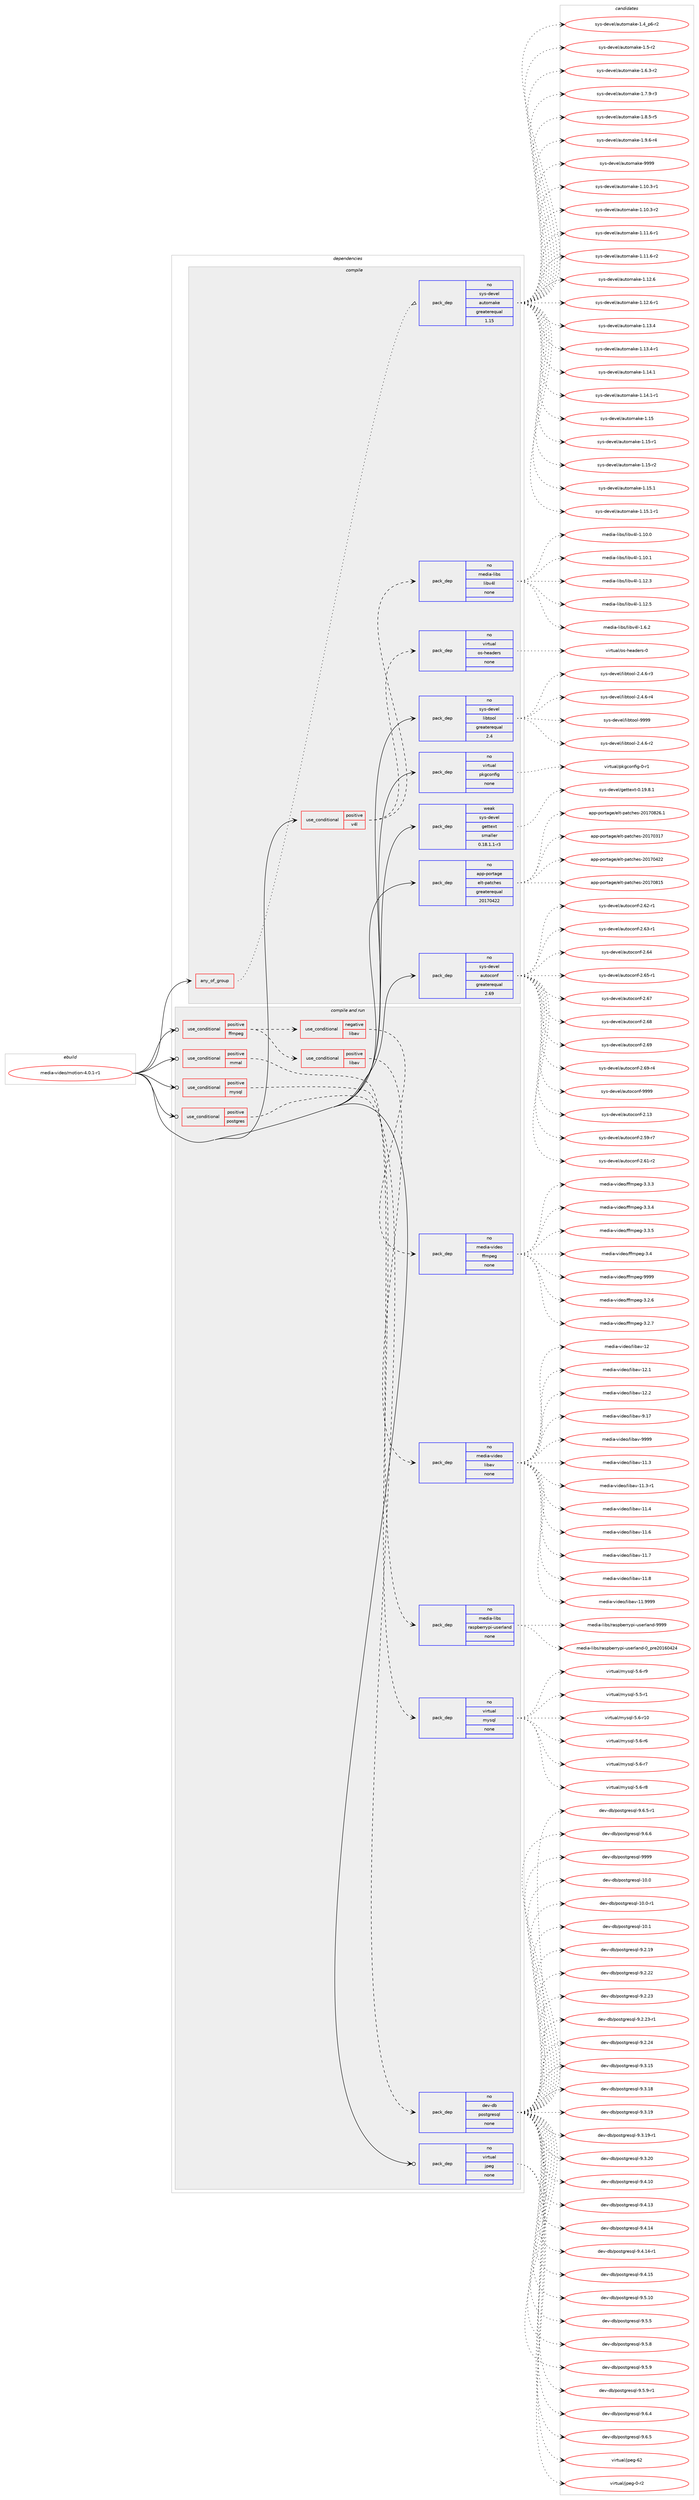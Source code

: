 digraph prolog {

# *************
# Graph options
# *************

newrank=true;
concentrate=true;
compound=true;
graph [rankdir=LR,fontname=Helvetica,fontsize=10,ranksep=1.5];#, ranksep=2.5, nodesep=0.2];
edge  [arrowhead=vee];
node  [fontname=Helvetica,fontsize=10];

# **********
# The ebuild
# **********

subgraph cluster_leftcol {
color=gray;
rank=same;
label=<<i>ebuild</i>>;
id [label="media-video/motion-4.0.1-r1", color=red, width=4, href="../media-video/motion-4.0.1-r1.svg"];
}

# ****************
# The dependencies
# ****************

subgraph cluster_midcol {
color=gray;
label=<<i>dependencies</i>>;
subgraph cluster_compile {
fillcolor="#eeeeee";
style=filled;
label=<<i>compile</i>>;
subgraph any6215 {
dependency394479 [label=<<TABLE BORDER="0" CELLBORDER="1" CELLSPACING="0" CELLPADDING="4"><TR><TD CELLPADDING="10">any_of_group</TD></TR></TABLE>>, shape=none, color=red];subgraph pack290996 {
dependency394480 [label=<<TABLE BORDER="0" CELLBORDER="1" CELLSPACING="0" CELLPADDING="4" WIDTH="220"><TR><TD ROWSPAN="6" CELLPADDING="30">pack_dep</TD></TR><TR><TD WIDTH="110">no</TD></TR><TR><TD>sys-devel</TD></TR><TR><TD>automake</TD></TR><TR><TD>greaterequal</TD></TR><TR><TD>1.15</TD></TR></TABLE>>, shape=none, color=blue];
}
dependency394479:e -> dependency394480:w [weight=20,style="dotted",arrowhead="oinv"];
}
id:e -> dependency394479:w [weight=20,style="solid",arrowhead="vee"];
subgraph cond97093 {
dependency394481 [label=<<TABLE BORDER="0" CELLBORDER="1" CELLSPACING="0" CELLPADDING="4"><TR><TD ROWSPAN="3" CELLPADDING="10">use_conditional</TD></TR><TR><TD>positive</TD></TR><TR><TD>v4l</TD></TR></TABLE>>, shape=none, color=red];
subgraph pack290997 {
dependency394482 [label=<<TABLE BORDER="0" CELLBORDER="1" CELLSPACING="0" CELLPADDING="4" WIDTH="220"><TR><TD ROWSPAN="6" CELLPADDING="30">pack_dep</TD></TR><TR><TD WIDTH="110">no</TD></TR><TR><TD>virtual</TD></TR><TR><TD>os-headers</TD></TR><TR><TD>none</TD></TR><TR><TD></TD></TR></TABLE>>, shape=none, color=blue];
}
dependency394481:e -> dependency394482:w [weight=20,style="dashed",arrowhead="vee"];
subgraph pack290998 {
dependency394483 [label=<<TABLE BORDER="0" CELLBORDER="1" CELLSPACING="0" CELLPADDING="4" WIDTH="220"><TR><TD ROWSPAN="6" CELLPADDING="30">pack_dep</TD></TR><TR><TD WIDTH="110">no</TD></TR><TR><TD>media-libs</TD></TR><TR><TD>libv4l</TD></TR><TR><TD>none</TD></TR><TR><TD></TD></TR></TABLE>>, shape=none, color=blue];
}
dependency394481:e -> dependency394483:w [weight=20,style="dashed",arrowhead="vee"];
}
id:e -> dependency394481:w [weight=20,style="solid",arrowhead="vee"];
subgraph pack290999 {
dependency394484 [label=<<TABLE BORDER="0" CELLBORDER="1" CELLSPACING="0" CELLPADDING="4" WIDTH="220"><TR><TD ROWSPAN="6" CELLPADDING="30">pack_dep</TD></TR><TR><TD WIDTH="110">no</TD></TR><TR><TD>app-portage</TD></TR><TR><TD>elt-patches</TD></TR><TR><TD>greaterequal</TD></TR><TR><TD>20170422</TD></TR></TABLE>>, shape=none, color=blue];
}
id:e -> dependency394484:w [weight=20,style="solid",arrowhead="vee"];
subgraph pack291000 {
dependency394485 [label=<<TABLE BORDER="0" CELLBORDER="1" CELLSPACING="0" CELLPADDING="4" WIDTH="220"><TR><TD ROWSPAN="6" CELLPADDING="30">pack_dep</TD></TR><TR><TD WIDTH="110">no</TD></TR><TR><TD>sys-devel</TD></TR><TR><TD>autoconf</TD></TR><TR><TD>greaterequal</TD></TR><TR><TD>2.69</TD></TR></TABLE>>, shape=none, color=blue];
}
id:e -> dependency394485:w [weight=20,style="solid",arrowhead="vee"];
subgraph pack291001 {
dependency394486 [label=<<TABLE BORDER="0" CELLBORDER="1" CELLSPACING="0" CELLPADDING="4" WIDTH="220"><TR><TD ROWSPAN="6" CELLPADDING="30">pack_dep</TD></TR><TR><TD WIDTH="110">no</TD></TR><TR><TD>sys-devel</TD></TR><TR><TD>libtool</TD></TR><TR><TD>greaterequal</TD></TR><TR><TD>2.4</TD></TR></TABLE>>, shape=none, color=blue];
}
id:e -> dependency394486:w [weight=20,style="solid",arrowhead="vee"];
subgraph pack291002 {
dependency394487 [label=<<TABLE BORDER="0" CELLBORDER="1" CELLSPACING="0" CELLPADDING="4" WIDTH="220"><TR><TD ROWSPAN="6" CELLPADDING="30">pack_dep</TD></TR><TR><TD WIDTH="110">no</TD></TR><TR><TD>virtual</TD></TR><TR><TD>pkgconfig</TD></TR><TR><TD>none</TD></TR><TR><TD></TD></TR></TABLE>>, shape=none, color=blue];
}
id:e -> dependency394487:w [weight=20,style="solid",arrowhead="vee"];
subgraph pack291003 {
dependency394488 [label=<<TABLE BORDER="0" CELLBORDER="1" CELLSPACING="0" CELLPADDING="4" WIDTH="220"><TR><TD ROWSPAN="6" CELLPADDING="30">pack_dep</TD></TR><TR><TD WIDTH="110">weak</TD></TR><TR><TD>sys-devel</TD></TR><TR><TD>gettext</TD></TR><TR><TD>smaller</TD></TR><TR><TD>0.18.1.1-r3</TD></TR></TABLE>>, shape=none, color=blue];
}
id:e -> dependency394488:w [weight=20,style="solid",arrowhead="vee"];
}
subgraph cluster_compileandrun {
fillcolor="#eeeeee";
style=filled;
label=<<i>compile and run</i>>;
subgraph cond97094 {
dependency394489 [label=<<TABLE BORDER="0" CELLBORDER="1" CELLSPACING="0" CELLPADDING="4"><TR><TD ROWSPAN="3" CELLPADDING="10">use_conditional</TD></TR><TR><TD>positive</TD></TR><TR><TD>ffmpeg</TD></TR></TABLE>>, shape=none, color=red];
subgraph cond97095 {
dependency394490 [label=<<TABLE BORDER="0" CELLBORDER="1" CELLSPACING="0" CELLPADDING="4"><TR><TD ROWSPAN="3" CELLPADDING="10">use_conditional</TD></TR><TR><TD>positive</TD></TR><TR><TD>libav</TD></TR></TABLE>>, shape=none, color=red];
subgraph pack291004 {
dependency394491 [label=<<TABLE BORDER="0" CELLBORDER="1" CELLSPACING="0" CELLPADDING="4" WIDTH="220"><TR><TD ROWSPAN="6" CELLPADDING="30">pack_dep</TD></TR><TR><TD WIDTH="110">no</TD></TR><TR><TD>media-video</TD></TR><TR><TD>libav</TD></TR><TR><TD>none</TD></TR><TR><TD></TD></TR></TABLE>>, shape=none, color=blue];
}
dependency394490:e -> dependency394491:w [weight=20,style="dashed",arrowhead="vee"];
}
dependency394489:e -> dependency394490:w [weight=20,style="dashed",arrowhead="vee"];
subgraph cond97096 {
dependency394492 [label=<<TABLE BORDER="0" CELLBORDER="1" CELLSPACING="0" CELLPADDING="4"><TR><TD ROWSPAN="3" CELLPADDING="10">use_conditional</TD></TR><TR><TD>negative</TD></TR><TR><TD>libav</TD></TR></TABLE>>, shape=none, color=red];
subgraph pack291005 {
dependency394493 [label=<<TABLE BORDER="0" CELLBORDER="1" CELLSPACING="0" CELLPADDING="4" WIDTH="220"><TR><TD ROWSPAN="6" CELLPADDING="30">pack_dep</TD></TR><TR><TD WIDTH="110">no</TD></TR><TR><TD>media-video</TD></TR><TR><TD>ffmpeg</TD></TR><TR><TD>none</TD></TR><TR><TD></TD></TR></TABLE>>, shape=none, color=blue];
}
dependency394492:e -> dependency394493:w [weight=20,style="dashed",arrowhead="vee"];
}
dependency394489:e -> dependency394492:w [weight=20,style="dashed",arrowhead="vee"];
}
id:e -> dependency394489:w [weight=20,style="solid",arrowhead="odotvee"];
subgraph cond97097 {
dependency394494 [label=<<TABLE BORDER="0" CELLBORDER="1" CELLSPACING="0" CELLPADDING="4"><TR><TD ROWSPAN="3" CELLPADDING="10">use_conditional</TD></TR><TR><TD>positive</TD></TR><TR><TD>mmal</TD></TR></TABLE>>, shape=none, color=red];
subgraph pack291006 {
dependency394495 [label=<<TABLE BORDER="0" CELLBORDER="1" CELLSPACING="0" CELLPADDING="4" WIDTH="220"><TR><TD ROWSPAN="6" CELLPADDING="30">pack_dep</TD></TR><TR><TD WIDTH="110">no</TD></TR><TR><TD>media-libs</TD></TR><TR><TD>raspberrypi-userland</TD></TR><TR><TD>none</TD></TR><TR><TD></TD></TR></TABLE>>, shape=none, color=blue];
}
dependency394494:e -> dependency394495:w [weight=20,style="dashed",arrowhead="vee"];
}
id:e -> dependency394494:w [weight=20,style="solid",arrowhead="odotvee"];
subgraph cond97098 {
dependency394496 [label=<<TABLE BORDER="0" CELLBORDER="1" CELLSPACING="0" CELLPADDING="4"><TR><TD ROWSPAN="3" CELLPADDING="10">use_conditional</TD></TR><TR><TD>positive</TD></TR><TR><TD>mysql</TD></TR></TABLE>>, shape=none, color=red];
subgraph pack291007 {
dependency394497 [label=<<TABLE BORDER="0" CELLBORDER="1" CELLSPACING="0" CELLPADDING="4" WIDTH="220"><TR><TD ROWSPAN="6" CELLPADDING="30">pack_dep</TD></TR><TR><TD WIDTH="110">no</TD></TR><TR><TD>virtual</TD></TR><TR><TD>mysql</TD></TR><TR><TD>none</TD></TR><TR><TD></TD></TR></TABLE>>, shape=none, color=blue];
}
dependency394496:e -> dependency394497:w [weight=20,style="dashed",arrowhead="vee"];
}
id:e -> dependency394496:w [weight=20,style="solid",arrowhead="odotvee"];
subgraph cond97099 {
dependency394498 [label=<<TABLE BORDER="0" CELLBORDER="1" CELLSPACING="0" CELLPADDING="4"><TR><TD ROWSPAN="3" CELLPADDING="10">use_conditional</TD></TR><TR><TD>positive</TD></TR><TR><TD>postgres</TD></TR></TABLE>>, shape=none, color=red];
subgraph pack291008 {
dependency394499 [label=<<TABLE BORDER="0" CELLBORDER="1" CELLSPACING="0" CELLPADDING="4" WIDTH="220"><TR><TD ROWSPAN="6" CELLPADDING="30">pack_dep</TD></TR><TR><TD WIDTH="110">no</TD></TR><TR><TD>dev-db</TD></TR><TR><TD>postgresql</TD></TR><TR><TD>none</TD></TR><TR><TD></TD></TR></TABLE>>, shape=none, color=blue];
}
dependency394498:e -> dependency394499:w [weight=20,style="dashed",arrowhead="vee"];
}
id:e -> dependency394498:w [weight=20,style="solid",arrowhead="odotvee"];
subgraph pack291009 {
dependency394500 [label=<<TABLE BORDER="0" CELLBORDER="1" CELLSPACING="0" CELLPADDING="4" WIDTH="220"><TR><TD ROWSPAN="6" CELLPADDING="30">pack_dep</TD></TR><TR><TD WIDTH="110">no</TD></TR><TR><TD>virtual</TD></TR><TR><TD>jpeg</TD></TR><TR><TD>none</TD></TR><TR><TD></TD></TR></TABLE>>, shape=none, color=blue];
}
id:e -> dependency394500:w [weight=20,style="solid",arrowhead="odotvee"];
}
subgraph cluster_run {
fillcolor="#eeeeee";
style=filled;
label=<<i>run</i>>;
}
}

# **************
# The candidates
# **************

subgraph cluster_choices {
rank=same;
color=gray;
label=<<i>candidates</i>>;

subgraph choice290996 {
color=black;
nodesep=1;
choice11512111545100101118101108479711711611110997107101454946494846514511449 [label="sys-devel/automake-1.10.3-r1", color=red, width=4,href="../sys-devel/automake-1.10.3-r1.svg"];
choice11512111545100101118101108479711711611110997107101454946494846514511450 [label="sys-devel/automake-1.10.3-r2", color=red, width=4,href="../sys-devel/automake-1.10.3-r2.svg"];
choice11512111545100101118101108479711711611110997107101454946494946544511449 [label="sys-devel/automake-1.11.6-r1", color=red, width=4,href="../sys-devel/automake-1.11.6-r1.svg"];
choice11512111545100101118101108479711711611110997107101454946494946544511450 [label="sys-devel/automake-1.11.6-r2", color=red, width=4,href="../sys-devel/automake-1.11.6-r2.svg"];
choice1151211154510010111810110847971171161111099710710145494649504654 [label="sys-devel/automake-1.12.6", color=red, width=4,href="../sys-devel/automake-1.12.6.svg"];
choice11512111545100101118101108479711711611110997107101454946495046544511449 [label="sys-devel/automake-1.12.6-r1", color=red, width=4,href="../sys-devel/automake-1.12.6-r1.svg"];
choice1151211154510010111810110847971171161111099710710145494649514652 [label="sys-devel/automake-1.13.4", color=red, width=4,href="../sys-devel/automake-1.13.4.svg"];
choice11512111545100101118101108479711711611110997107101454946495146524511449 [label="sys-devel/automake-1.13.4-r1", color=red, width=4,href="../sys-devel/automake-1.13.4-r1.svg"];
choice1151211154510010111810110847971171161111099710710145494649524649 [label="sys-devel/automake-1.14.1", color=red, width=4,href="../sys-devel/automake-1.14.1.svg"];
choice11512111545100101118101108479711711611110997107101454946495246494511449 [label="sys-devel/automake-1.14.1-r1", color=red, width=4,href="../sys-devel/automake-1.14.1-r1.svg"];
choice115121115451001011181011084797117116111109971071014549464953 [label="sys-devel/automake-1.15", color=red, width=4,href="../sys-devel/automake-1.15.svg"];
choice1151211154510010111810110847971171161111099710710145494649534511449 [label="sys-devel/automake-1.15-r1", color=red, width=4,href="../sys-devel/automake-1.15-r1.svg"];
choice1151211154510010111810110847971171161111099710710145494649534511450 [label="sys-devel/automake-1.15-r2", color=red, width=4,href="../sys-devel/automake-1.15-r2.svg"];
choice1151211154510010111810110847971171161111099710710145494649534649 [label="sys-devel/automake-1.15.1", color=red, width=4,href="../sys-devel/automake-1.15.1.svg"];
choice11512111545100101118101108479711711611110997107101454946495346494511449 [label="sys-devel/automake-1.15.1-r1", color=red, width=4,href="../sys-devel/automake-1.15.1-r1.svg"];
choice115121115451001011181011084797117116111109971071014549465295112544511450 [label="sys-devel/automake-1.4_p6-r2", color=red, width=4,href="../sys-devel/automake-1.4_p6-r2.svg"];
choice11512111545100101118101108479711711611110997107101454946534511450 [label="sys-devel/automake-1.5-r2", color=red, width=4,href="../sys-devel/automake-1.5-r2.svg"];
choice115121115451001011181011084797117116111109971071014549465446514511450 [label="sys-devel/automake-1.6.3-r2", color=red, width=4,href="../sys-devel/automake-1.6.3-r2.svg"];
choice115121115451001011181011084797117116111109971071014549465546574511451 [label="sys-devel/automake-1.7.9-r3", color=red, width=4,href="../sys-devel/automake-1.7.9-r3.svg"];
choice115121115451001011181011084797117116111109971071014549465646534511453 [label="sys-devel/automake-1.8.5-r5", color=red, width=4,href="../sys-devel/automake-1.8.5-r5.svg"];
choice115121115451001011181011084797117116111109971071014549465746544511452 [label="sys-devel/automake-1.9.6-r4", color=red, width=4,href="../sys-devel/automake-1.9.6-r4.svg"];
choice115121115451001011181011084797117116111109971071014557575757 [label="sys-devel/automake-9999", color=red, width=4,href="../sys-devel/automake-9999.svg"];
dependency394480:e -> choice11512111545100101118101108479711711611110997107101454946494846514511449:w [style=dotted,weight="100"];
dependency394480:e -> choice11512111545100101118101108479711711611110997107101454946494846514511450:w [style=dotted,weight="100"];
dependency394480:e -> choice11512111545100101118101108479711711611110997107101454946494946544511449:w [style=dotted,weight="100"];
dependency394480:e -> choice11512111545100101118101108479711711611110997107101454946494946544511450:w [style=dotted,weight="100"];
dependency394480:e -> choice1151211154510010111810110847971171161111099710710145494649504654:w [style=dotted,weight="100"];
dependency394480:e -> choice11512111545100101118101108479711711611110997107101454946495046544511449:w [style=dotted,weight="100"];
dependency394480:e -> choice1151211154510010111810110847971171161111099710710145494649514652:w [style=dotted,weight="100"];
dependency394480:e -> choice11512111545100101118101108479711711611110997107101454946495146524511449:w [style=dotted,weight="100"];
dependency394480:e -> choice1151211154510010111810110847971171161111099710710145494649524649:w [style=dotted,weight="100"];
dependency394480:e -> choice11512111545100101118101108479711711611110997107101454946495246494511449:w [style=dotted,weight="100"];
dependency394480:e -> choice115121115451001011181011084797117116111109971071014549464953:w [style=dotted,weight="100"];
dependency394480:e -> choice1151211154510010111810110847971171161111099710710145494649534511449:w [style=dotted,weight="100"];
dependency394480:e -> choice1151211154510010111810110847971171161111099710710145494649534511450:w [style=dotted,weight="100"];
dependency394480:e -> choice1151211154510010111810110847971171161111099710710145494649534649:w [style=dotted,weight="100"];
dependency394480:e -> choice11512111545100101118101108479711711611110997107101454946495346494511449:w [style=dotted,weight="100"];
dependency394480:e -> choice115121115451001011181011084797117116111109971071014549465295112544511450:w [style=dotted,weight="100"];
dependency394480:e -> choice11512111545100101118101108479711711611110997107101454946534511450:w [style=dotted,weight="100"];
dependency394480:e -> choice115121115451001011181011084797117116111109971071014549465446514511450:w [style=dotted,weight="100"];
dependency394480:e -> choice115121115451001011181011084797117116111109971071014549465546574511451:w [style=dotted,weight="100"];
dependency394480:e -> choice115121115451001011181011084797117116111109971071014549465646534511453:w [style=dotted,weight="100"];
dependency394480:e -> choice115121115451001011181011084797117116111109971071014549465746544511452:w [style=dotted,weight="100"];
dependency394480:e -> choice115121115451001011181011084797117116111109971071014557575757:w [style=dotted,weight="100"];
}
subgraph choice290997 {
color=black;
nodesep=1;
choice118105114116117971084711111545104101971001011141154548 [label="virtual/os-headers-0", color=red, width=4,href="../virtual/os-headers-0.svg"];
dependency394482:e -> choice118105114116117971084711111545104101971001011141154548:w [style=dotted,weight="100"];
}
subgraph choice290998 {
color=black;
nodesep=1;
choice10910110010597451081059811547108105981185210845494649484648 [label="media-libs/libv4l-1.10.0", color=red, width=4,href="../media-libs/libv4l-1.10.0.svg"];
choice10910110010597451081059811547108105981185210845494649484649 [label="media-libs/libv4l-1.10.1", color=red, width=4,href="../media-libs/libv4l-1.10.1.svg"];
choice10910110010597451081059811547108105981185210845494649504651 [label="media-libs/libv4l-1.12.3", color=red, width=4,href="../media-libs/libv4l-1.12.3.svg"];
choice10910110010597451081059811547108105981185210845494649504653 [label="media-libs/libv4l-1.12.5", color=red, width=4,href="../media-libs/libv4l-1.12.5.svg"];
choice109101100105974510810598115471081059811852108454946544650 [label="media-libs/libv4l-1.6.2", color=red, width=4,href="../media-libs/libv4l-1.6.2.svg"];
dependency394483:e -> choice10910110010597451081059811547108105981185210845494649484648:w [style=dotted,weight="100"];
dependency394483:e -> choice10910110010597451081059811547108105981185210845494649484649:w [style=dotted,weight="100"];
dependency394483:e -> choice10910110010597451081059811547108105981185210845494649504651:w [style=dotted,weight="100"];
dependency394483:e -> choice10910110010597451081059811547108105981185210845494649504653:w [style=dotted,weight="100"];
dependency394483:e -> choice109101100105974510810598115471081059811852108454946544650:w [style=dotted,weight="100"];
}
subgraph choice290999 {
color=black;
nodesep=1;
choice97112112451121111141169710310147101108116451129711699104101115455048495548514955 [label="app-portage/elt-patches-20170317", color=red, width=4,href="../app-portage/elt-patches-20170317.svg"];
choice97112112451121111141169710310147101108116451129711699104101115455048495548525050 [label="app-portage/elt-patches-20170422", color=red, width=4,href="../app-portage/elt-patches-20170422.svg"];
choice97112112451121111141169710310147101108116451129711699104101115455048495548564953 [label="app-portage/elt-patches-20170815", color=red, width=4,href="../app-portage/elt-patches-20170815.svg"];
choice971121124511211111411697103101471011081164511297116991041011154550484955485650544649 [label="app-portage/elt-patches-20170826.1", color=red, width=4,href="../app-portage/elt-patches-20170826.1.svg"];
dependency394484:e -> choice97112112451121111141169710310147101108116451129711699104101115455048495548514955:w [style=dotted,weight="100"];
dependency394484:e -> choice97112112451121111141169710310147101108116451129711699104101115455048495548525050:w [style=dotted,weight="100"];
dependency394484:e -> choice97112112451121111141169710310147101108116451129711699104101115455048495548564953:w [style=dotted,weight="100"];
dependency394484:e -> choice971121124511211111411697103101471011081164511297116991041011154550484955485650544649:w [style=dotted,weight="100"];
}
subgraph choice291000 {
color=black;
nodesep=1;
choice115121115451001011181011084797117116111991111101024550464951 [label="sys-devel/autoconf-2.13", color=red, width=4,href="../sys-devel/autoconf-2.13.svg"];
choice1151211154510010111810110847971171161119911111010245504653574511455 [label="sys-devel/autoconf-2.59-r7", color=red, width=4,href="../sys-devel/autoconf-2.59-r7.svg"];
choice1151211154510010111810110847971171161119911111010245504654494511450 [label="sys-devel/autoconf-2.61-r2", color=red, width=4,href="../sys-devel/autoconf-2.61-r2.svg"];
choice1151211154510010111810110847971171161119911111010245504654504511449 [label="sys-devel/autoconf-2.62-r1", color=red, width=4,href="../sys-devel/autoconf-2.62-r1.svg"];
choice1151211154510010111810110847971171161119911111010245504654514511449 [label="sys-devel/autoconf-2.63-r1", color=red, width=4,href="../sys-devel/autoconf-2.63-r1.svg"];
choice115121115451001011181011084797117116111991111101024550465452 [label="sys-devel/autoconf-2.64", color=red, width=4,href="../sys-devel/autoconf-2.64.svg"];
choice1151211154510010111810110847971171161119911111010245504654534511449 [label="sys-devel/autoconf-2.65-r1", color=red, width=4,href="../sys-devel/autoconf-2.65-r1.svg"];
choice115121115451001011181011084797117116111991111101024550465455 [label="sys-devel/autoconf-2.67", color=red, width=4,href="../sys-devel/autoconf-2.67.svg"];
choice115121115451001011181011084797117116111991111101024550465456 [label="sys-devel/autoconf-2.68", color=red, width=4,href="../sys-devel/autoconf-2.68.svg"];
choice115121115451001011181011084797117116111991111101024550465457 [label="sys-devel/autoconf-2.69", color=red, width=4,href="../sys-devel/autoconf-2.69.svg"];
choice1151211154510010111810110847971171161119911111010245504654574511452 [label="sys-devel/autoconf-2.69-r4", color=red, width=4,href="../sys-devel/autoconf-2.69-r4.svg"];
choice115121115451001011181011084797117116111991111101024557575757 [label="sys-devel/autoconf-9999", color=red, width=4,href="../sys-devel/autoconf-9999.svg"];
dependency394485:e -> choice115121115451001011181011084797117116111991111101024550464951:w [style=dotted,weight="100"];
dependency394485:e -> choice1151211154510010111810110847971171161119911111010245504653574511455:w [style=dotted,weight="100"];
dependency394485:e -> choice1151211154510010111810110847971171161119911111010245504654494511450:w [style=dotted,weight="100"];
dependency394485:e -> choice1151211154510010111810110847971171161119911111010245504654504511449:w [style=dotted,weight="100"];
dependency394485:e -> choice1151211154510010111810110847971171161119911111010245504654514511449:w [style=dotted,weight="100"];
dependency394485:e -> choice115121115451001011181011084797117116111991111101024550465452:w [style=dotted,weight="100"];
dependency394485:e -> choice1151211154510010111810110847971171161119911111010245504654534511449:w [style=dotted,weight="100"];
dependency394485:e -> choice115121115451001011181011084797117116111991111101024550465455:w [style=dotted,weight="100"];
dependency394485:e -> choice115121115451001011181011084797117116111991111101024550465456:w [style=dotted,weight="100"];
dependency394485:e -> choice115121115451001011181011084797117116111991111101024550465457:w [style=dotted,weight="100"];
dependency394485:e -> choice1151211154510010111810110847971171161119911111010245504654574511452:w [style=dotted,weight="100"];
dependency394485:e -> choice115121115451001011181011084797117116111991111101024557575757:w [style=dotted,weight="100"];
}
subgraph choice291001 {
color=black;
nodesep=1;
choice1151211154510010111810110847108105981161111111084550465246544511450 [label="sys-devel/libtool-2.4.6-r2", color=red, width=4,href="../sys-devel/libtool-2.4.6-r2.svg"];
choice1151211154510010111810110847108105981161111111084550465246544511451 [label="sys-devel/libtool-2.4.6-r3", color=red, width=4,href="../sys-devel/libtool-2.4.6-r3.svg"];
choice1151211154510010111810110847108105981161111111084550465246544511452 [label="sys-devel/libtool-2.4.6-r4", color=red, width=4,href="../sys-devel/libtool-2.4.6-r4.svg"];
choice1151211154510010111810110847108105981161111111084557575757 [label="sys-devel/libtool-9999", color=red, width=4,href="../sys-devel/libtool-9999.svg"];
dependency394486:e -> choice1151211154510010111810110847108105981161111111084550465246544511450:w [style=dotted,weight="100"];
dependency394486:e -> choice1151211154510010111810110847108105981161111111084550465246544511451:w [style=dotted,weight="100"];
dependency394486:e -> choice1151211154510010111810110847108105981161111111084550465246544511452:w [style=dotted,weight="100"];
dependency394486:e -> choice1151211154510010111810110847108105981161111111084557575757:w [style=dotted,weight="100"];
}
subgraph choice291002 {
color=black;
nodesep=1;
choice11810511411611797108471121071039911111010210510345484511449 [label="virtual/pkgconfig-0-r1", color=red, width=4,href="../virtual/pkgconfig-0-r1.svg"];
dependency394487:e -> choice11810511411611797108471121071039911111010210510345484511449:w [style=dotted,weight="100"];
}
subgraph choice291003 {
color=black;
nodesep=1;
choice1151211154510010111810110847103101116116101120116454846495746564649 [label="sys-devel/gettext-0.19.8.1", color=red, width=4,href="../sys-devel/gettext-0.19.8.1.svg"];
dependency394488:e -> choice1151211154510010111810110847103101116116101120116454846495746564649:w [style=dotted,weight="100"];
}
subgraph choice291004 {
color=black;
nodesep=1;
choice10910110010597451181051001011114710810598971184549494651 [label="media-video/libav-11.3", color=red, width=4,href="../media-video/libav-11.3.svg"];
choice109101100105974511810510010111147108105989711845494946514511449 [label="media-video/libav-11.3-r1", color=red, width=4,href="../media-video/libav-11.3-r1.svg"];
choice10910110010597451181051001011114710810598971184549494652 [label="media-video/libav-11.4", color=red, width=4,href="../media-video/libav-11.4.svg"];
choice10910110010597451181051001011114710810598971184549494654 [label="media-video/libav-11.6", color=red, width=4,href="../media-video/libav-11.6.svg"];
choice10910110010597451181051001011114710810598971184549494655 [label="media-video/libav-11.7", color=red, width=4,href="../media-video/libav-11.7.svg"];
choice10910110010597451181051001011114710810598971184549494656 [label="media-video/libav-11.8", color=red, width=4,href="../media-video/libav-11.8.svg"];
choice10910110010597451181051001011114710810598971184549494657575757 [label="media-video/libav-11.9999", color=red, width=4,href="../media-video/libav-11.9999.svg"];
choice1091011001059745118105100101111471081059897118454950 [label="media-video/libav-12", color=red, width=4,href="../media-video/libav-12.svg"];
choice10910110010597451181051001011114710810598971184549504649 [label="media-video/libav-12.1", color=red, width=4,href="../media-video/libav-12.1.svg"];
choice10910110010597451181051001011114710810598971184549504650 [label="media-video/libav-12.2", color=red, width=4,href="../media-video/libav-12.2.svg"];
choice10910110010597451181051001011114710810598971184557464955 [label="media-video/libav-9.17", color=red, width=4,href="../media-video/libav-9.17.svg"];
choice10910110010597451181051001011114710810598971184557575757 [label="media-video/libav-9999", color=red, width=4,href="../media-video/libav-9999.svg"];
dependency394491:e -> choice10910110010597451181051001011114710810598971184549494651:w [style=dotted,weight="100"];
dependency394491:e -> choice109101100105974511810510010111147108105989711845494946514511449:w [style=dotted,weight="100"];
dependency394491:e -> choice10910110010597451181051001011114710810598971184549494652:w [style=dotted,weight="100"];
dependency394491:e -> choice10910110010597451181051001011114710810598971184549494654:w [style=dotted,weight="100"];
dependency394491:e -> choice10910110010597451181051001011114710810598971184549494655:w [style=dotted,weight="100"];
dependency394491:e -> choice10910110010597451181051001011114710810598971184549494656:w [style=dotted,weight="100"];
dependency394491:e -> choice10910110010597451181051001011114710810598971184549494657575757:w [style=dotted,weight="100"];
dependency394491:e -> choice1091011001059745118105100101111471081059897118454950:w [style=dotted,weight="100"];
dependency394491:e -> choice10910110010597451181051001011114710810598971184549504649:w [style=dotted,weight="100"];
dependency394491:e -> choice10910110010597451181051001011114710810598971184549504650:w [style=dotted,weight="100"];
dependency394491:e -> choice10910110010597451181051001011114710810598971184557464955:w [style=dotted,weight="100"];
dependency394491:e -> choice10910110010597451181051001011114710810598971184557575757:w [style=dotted,weight="100"];
}
subgraph choice291005 {
color=black;
nodesep=1;
choice109101100105974511810510010111147102102109112101103455146504654 [label="media-video/ffmpeg-3.2.6", color=red, width=4,href="../media-video/ffmpeg-3.2.6.svg"];
choice109101100105974511810510010111147102102109112101103455146504655 [label="media-video/ffmpeg-3.2.7", color=red, width=4,href="../media-video/ffmpeg-3.2.7.svg"];
choice109101100105974511810510010111147102102109112101103455146514651 [label="media-video/ffmpeg-3.3.3", color=red, width=4,href="../media-video/ffmpeg-3.3.3.svg"];
choice109101100105974511810510010111147102102109112101103455146514652 [label="media-video/ffmpeg-3.3.4", color=red, width=4,href="../media-video/ffmpeg-3.3.4.svg"];
choice109101100105974511810510010111147102102109112101103455146514653 [label="media-video/ffmpeg-3.3.5", color=red, width=4,href="../media-video/ffmpeg-3.3.5.svg"];
choice10910110010597451181051001011114710210210911210110345514652 [label="media-video/ffmpeg-3.4", color=red, width=4,href="../media-video/ffmpeg-3.4.svg"];
choice1091011001059745118105100101111471021021091121011034557575757 [label="media-video/ffmpeg-9999", color=red, width=4,href="../media-video/ffmpeg-9999.svg"];
dependency394493:e -> choice109101100105974511810510010111147102102109112101103455146504654:w [style=dotted,weight="100"];
dependency394493:e -> choice109101100105974511810510010111147102102109112101103455146504655:w [style=dotted,weight="100"];
dependency394493:e -> choice109101100105974511810510010111147102102109112101103455146514651:w [style=dotted,weight="100"];
dependency394493:e -> choice109101100105974511810510010111147102102109112101103455146514652:w [style=dotted,weight="100"];
dependency394493:e -> choice109101100105974511810510010111147102102109112101103455146514653:w [style=dotted,weight="100"];
dependency394493:e -> choice10910110010597451181051001011114710210210911210110345514652:w [style=dotted,weight="100"];
dependency394493:e -> choice1091011001059745118105100101111471021021091121011034557575757:w [style=dotted,weight="100"];
}
subgraph choice291006 {
color=black;
nodesep=1;
choice10910110010597451081059811547114971151129810111411412111210545117115101114108971101004548951121141015048495448525052 [label="media-libs/raspberrypi-userland-0_pre20160424", color=red, width=4,href="../media-libs/raspberrypi-userland-0_pre20160424.svg"];
choice10910110010597451081059811547114971151129810111411412111210545117115101114108971101004557575757 [label="media-libs/raspberrypi-userland-9999", color=red, width=4,href="../media-libs/raspberrypi-userland-9999.svg"];
dependency394495:e -> choice10910110010597451081059811547114971151129810111411412111210545117115101114108971101004548951121141015048495448525052:w [style=dotted,weight="100"];
dependency394495:e -> choice10910110010597451081059811547114971151129810111411412111210545117115101114108971101004557575757:w [style=dotted,weight="100"];
}
subgraph choice291007 {
color=black;
nodesep=1;
choice1181051141161179710847109121115113108455346534511449 [label="virtual/mysql-5.5-r1", color=red, width=4,href="../virtual/mysql-5.5-r1.svg"];
choice118105114116117971084710912111511310845534654451144948 [label="virtual/mysql-5.6-r10", color=red, width=4,href="../virtual/mysql-5.6-r10.svg"];
choice1181051141161179710847109121115113108455346544511454 [label="virtual/mysql-5.6-r6", color=red, width=4,href="../virtual/mysql-5.6-r6.svg"];
choice1181051141161179710847109121115113108455346544511455 [label="virtual/mysql-5.6-r7", color=red, width=4,href="../virtual/mysql-5.6-r7.svg"];
choice1181051141161179710847109121115113108455346544511456 [label="virtual/mysql-5.6-r8", color=red, width=4,href="../virtual/mysql-5.6-r8.svg"];
choice1181051141161179710847109121115113108455346544511457 [label="virtual/mysql-5.6-r9", color=red, width=4,href="../virtual/mysql-5.6-r9.svg"];
dependency394497:e -> choice1181051141161179710847109121115113108455346534511449:w [style=dotted,weight="100"];
dependency394497:e -> choice118105114116117971084710912111511310845534654451144948:w [style=dotted,weight="100"];
dependency394497:e -> choice1181051141161179710847109121115113108455346544511454:w [style=dotted,weight="100"];
dependency394497:e -> choice1181051141161179710847109121115113108455346544511455:w [style=dotted,weight="100"];
dependency394497:e -> choice1181051141161179710847109121115113108455346544511456:w [style=dotted,weight="100"];
dependency394497:e -> choice1181051141161179710847109121115113108455346544511457:w [style=dotted,weight="100"];
}
subgraph choice291008 {
color=black;
nodesep=1;
choice1001011184510098471121111151161031141011151131084549484648 [label="dev-db/postgresql-10.0", color=red, width=4,href="../dev-db/postgresql-10.0.svg"];
choice10010111845100984711211111511610311410111511310845494846484511449 [label="dev-db/postgresql-10.0-r1", color=red, width=4,href="../dev-db/postgresql-10.0-r1.svg"];
choice1001011184510098471121111151161031141011151131084549484649 [label="dev-db/postgresql-10.1", color=red, width=4,href="../dev-db/postgresql-10.1.svg"];
choice10010111845100984711211111511610311410111511310845574650464957 [label="dev-db/postgresql-9.2.19", color=red, width=4,href="../dev-db/postgresql-9.2.19.svg"];
choice10010111845100984711211111511610311410111511310845574650465050 [label="dev-db/postgresql-9.2.22", color=red, width=4,href="../dev-db/postgresql-9.2.22.svg"];
choice10010111845100984711211111511610311410111511310845574650465051 [label="dev-db/postgresql-9.2.23", color=red, width=4,href="../dev-db/postgresql-9.2.23.svg"];
choice100101118451009847112111115116103114101115113108455746504650514511449 [label="dev-db/postgresql-9.2.23-r1", color=red, width=4,href="../dev-db/postgresql-9.2.23-r1.svg"];
choice10010111845100984711211111511610311410111511310845574650465052 [label="dev-db/postgresql-9.2.24", color=red, width=4,href="../dev-db/postgresql-9.2.24.svg"];
choice10010111845100984711211111511610311410111511310845574651464953 [label="dev-db/postgresql-9.3.15", color=red, width=4,href="../dev-db/postgresql-9.3.15.svg"];
choice10010111845100984711211111511610311410111511310845574651464956 [label="dev-db/postgresql-9.3.18", color=red, width=4,href="../dev-db/postgresql-9.3.18.svg"];
choice10010111845100984711211111511610311410111511310845574651464957 [label="dev-db/postgresql-9.3.19", color=red, width=4,href="../dev-db/postgresql-9.3.19.svg"];
choice100101118451009847112111115116103114101115113108455746514649574511449 [label="dev-db/postgresql-9.3.19-r1", color=red, width=4,href="../dev-db/postgresql-9.3.19-r1.svg"];
choice10010111845100984711211111511610311410111511310845574651465048 [label="dev-db/postgresql-9.3.20", color=red, width=4,href="../dev-db/postgresql-9.3.20.svg"];
choice10010111845100984711211111511610311410111511310845574652464948 [label="dev-db/postgresql-9.4.10", color=red, width=4,href="../dev-db/postgresql-9.4.10.svg"];
choice10010111845100984711211111511610311410111511310845574652464951 [label="dev-db/postgresql-9.4.13", color=red, width=4,href="../dev-db/postgresql-9.4.13.svg"];
choice10010111845100984711211111511610311410111511310845574652464952 [label="dev-db/postgresql-9.4.14", color=red, width=4,href="../dev-db/postgresql-9.4.14.svg"];
choice100101118451009847112111115116103114101115113108455746524649524511449 [label="dev-db/postgresql-9.4.14-r1", color=red, width=4,href="../dev-db/postgresql-9.4.14-r1.svg"];
choice10010111845100984711211111511610311410111511310845574652464953 [label="dev-db/postgresql-9.4.15", color=red, width=4,href="../dev-db/postgresql-9.4.15.svg"];
choice10010111845100984711211111511610311410111511310845574653464948 [label="dev-db/postgresql-9.5.10", color=red, width=4,href="../dev-db/postgresql-9.5.10.svg"];
choice100101118451009847112111115116103114101115113108455746534653 [label="dev-db/postgresql-9.5.5", color=red, width=4,href="../dev-db/postgresql-9.5.5.svg"];
choice100101118451009847112111115116103114101115113108455746534656 [label="dev-db/postgresql-9.5.8", color=red, width=4,href="../dev-db/postgresql-9.5.8.svg"];
choice100101118451009847112111115116103114101115113108455746534657 [label="dev-db/postgresql-9.5.9", color=red, width=4,href="../dev-db/postgresql-9.5.9.svg"];
choice1001011184510098471121111151161031141011151131084557465346574511449 [label="dev-db/postgresql-9.5.9-r1", color=red, width=4,href="../dev-db/postgresql-9.5.9-r1.svg"];
choice100101118451009847112111115116103114101115113108455746544652 [label="dev-db/postgresql-9.6.4", color=red, width=4,href="../dev-db/postgresql-9.6.4.svg"];
choice100101118451009847112111115116103114101115113108455746544653 [label="dev-db/postgresql-9.6.5", color=red, width=4,href="../dev-db/postgresql-9.6.5.svg"];
choice1001011184510098471121111151161031141011151131084557465446534511449 [label="dev-db/postgresql-9.6.5-r1", color=red, width=4,href="../dev-db/postgresql-9.6.5-r1.svg"];
choice100101118451009847112111115116103114101115113108455746544654 [label="dev-db/postgresql-9.6.6", color=red, width=4,href="../dev-db/postgresql-9.6.6.svg"];
choice1001011184510098471121111151161031141011151131084557575757 [label="dev-db/postgresql-9999", color=red, width=4,href="../dev-db/postgresql-9999.svg"];
dependency394499:e -> choice1001011184510098471121111151161031141011151131084549484648:w [style=dotted,weight="100"];
dependency394499:e -> choice10010111845100984711211111511610311410111511310845494846484511449:w [style=dotted,weight="100"];
dependency394499:e -> choice1001011184510098471121111151161031141011151131084549484649:w [style=dotted,weight="100"];
dependency394499:e -> choice10010111845100984711211111511610311410111511310845574650464957:w [style=dotted,weight="100"];
dependency394499:e -> choice10010111845100984711211111511610311410111511310845574650465050:w [style=dotted,weight="100"];
dependency394499:e -> choice10010111845100984711211111511610311410111511310845574650465051:w [style=dotted,weight="100"];
dependency394499:e -> choice100101118451009847112111115116103114101115113108455746504650514511449:w [style=dotted,weight="100"];
dependency394499:e -> choice10010111845100984711211111511610311410111511310845574650465052:w [style=dotted,weight="100"];
dependency394499:e -> choice10010111845100984711211111511610311410111511310845574651464953:w [style=dotted,weight="100"];
dependency394499:e -> choice10010111845100984711211111511610311410111511310845574651464956:w [style=dotted,weight="100"];
dependency394499:e -> choice10010111845100984711211111511610311410111511310845574651464957:w [style=dotted,weight="100"];
dependency394499:e -> choice100101118451009847112111115116103114101115113108455746514649574511449:w [style=dotted,weight="100"];
dependency394499:e -> choice10010111845100984711211111511610311410111511310845574651465048:w [style=dotted,weight="100"];
dependency394499:e -> choice10010111845100984711211111511610311410111511310845574652464948:w [style=dotted,weight="100"];
dependency394499:e -> choice10010111845100984711211111511610311410111511310845574652464951:w [style=dotted,weight="100"];
dependency394499:e -> choice10010111845100984711211111511610311410111511310845574652464952:w [style=dotted,weight="100"];
dependency394499:e -> choice100101118451009847112111115116103114101115113108455746524649524511449:w [style=dotted,weight="100"];
dependency394499:e -> choice10010111845100984711211111511610311410111511310845574652464953:w [style=dotted,weight="100"];
dependency394499:e -> choice10010111845100984711211111511610311410111511310845574653464948:w [style=dotted,weight="100"];
dependency394499:e -> choice100101118451009847112111115116103114101115113108455746534653:w [style=dotted,weight="100"];
dependency394499:e -> choice100101118451009847112111115116103114101115113108455746534656:w [style=dotted,weight="100"];
dependency394499:e -> choice100101118451009847112111115116103114101115113108455746534657:w [style=dotted,weight="100"];
dependency394499:e -> choice1001011184510098471121111151161031141011151131084557465346574511449:w [style=dotted,weight="100"];
dependency394499:e -> choice100101118451009847112111115116103114101115113108455746544652:w [style=dotted,weight="100"];
dependency394499:e -> choice100101118451009847112111115116103114101115113108455746544653:w [style=dotted,weight="100"];
dependency394499:e -> choice1001011184510098471121111151161031141011151131084557465446534511449:w [style=dotted,weight="100"];
dependency394499:e -> choice100101118451009847112111115116103114101115113108455746544654:w [style=dotted,weight="100"];
dependency394499:e -> choice1001011184510098471121111151161031141011151131084557575757:w [style=dotted,weight="100"];
}
subgraph choice291009 {
color=black;
nodesep=1;
choice118105114116117971084710611210110345484511450 [label="virtual/jpeg-0-r2", color=red, width=4,href="../virtual/jpeg-0-r2.svg"];
choice1181051141161179710847106112101103455450 [label="virtual/jpeg-62", color=red, width=4,href="../virtual/jpeg-62.svg"];
dependency394500:e -> choice118105114116117971084710611210110345484511450:w [style=dotted,weight="100"];
dependency394500:e -> choice1181051141161179710847106112101103455450:w [style=dotted,weight="100"];
}
}

}
